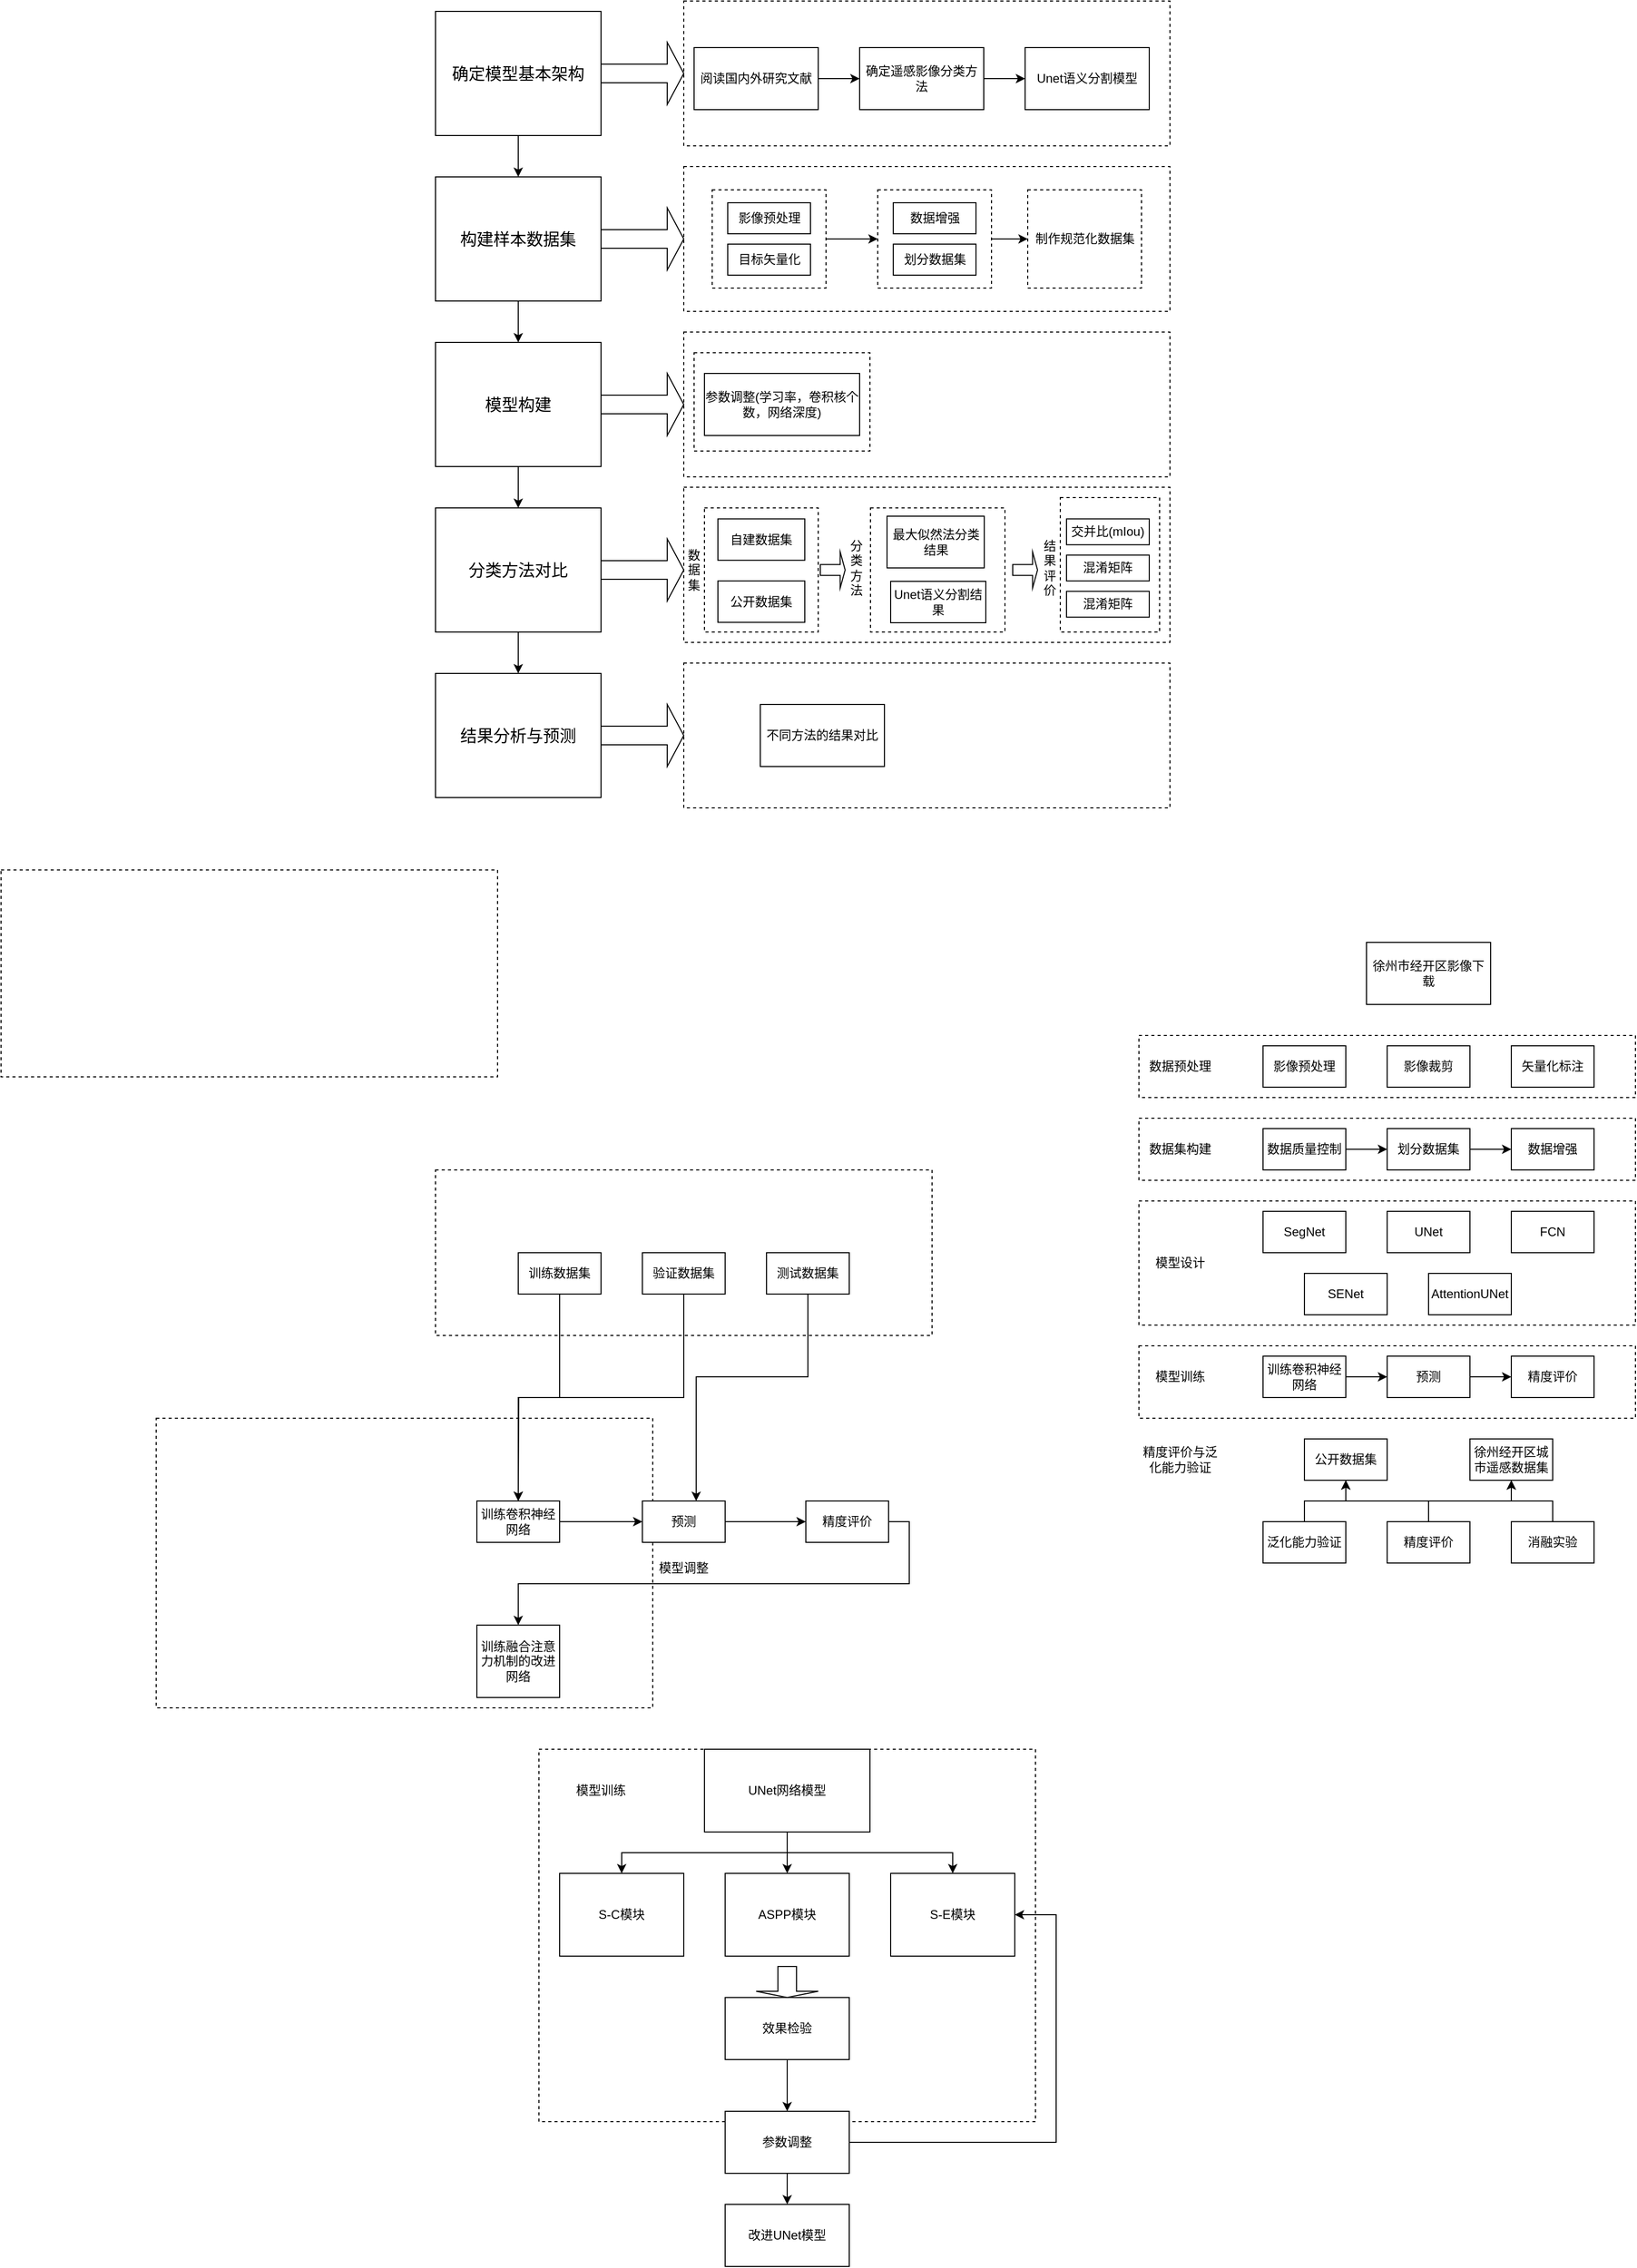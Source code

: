 <mxfile version="22.1.18" type="github">
  <diagram id="C5RBs43oDa-KdzZeNtuy" name="Page-1">
    <mxGraphModel dx="735" dy="372" grid="1" gridSize="10" guides="0" tooltips="1" connect="1" arrows="1" fold="1" page="1" pageScale="1" pageWidth="3300" pageHeight="4681" math="0" shadow="0">
      <root>
        <mxCell id="WIyWlLk6GJQsqaUBKTNV-0" />
        <mxCell id="WIyWlLk6GJQsqaUBKTNV-1" parent="WIyWlLk6GJQsqaUBKTNV-0" />
        <mxCell id="8D0tll9PoDF_BB46CyJd-21" value="" style="rounded=0;whiteSpace=wrap;html=1;dashed=1;fillColor=none;" parent="WIyWlLk6GJQsqaUBKTNV-1" vertex="1">
          <mxGeometry x="330" y="1960" width="480" height="280" as="geometry" />
        </mxCell>
        <mxCell id="7E32GhYmtQupcfhVes-2-106" value="" style="rounded=0;whiteSpace=wrap;html=1;dashed=1;fillColor=none;" parent="WIyWlLk6GJQsqaUBKTNV-1" vertex="1">
          <mxGeometry x="840" y="1060" width="470" height="150" as="geometry" />
        </mxCell>
        <mxCell id="7E32GhYmtQupcfhVes-2-134" value="" style="rounded=0;whiteSpace=wrap;html=1;dashed=1;fillColor=none;" parent="WIyWlLk6GJQsqaUBKTNV-1" vertex="1">
          <mxGeometry x="1020.5" y="1080" width="130" height="120" as="geometry" />
        </mxCell>
        <mxCell id="7E32GhYmtQupcfhVes-2-111" value="" style="rounded=0;whiteSpace=wrap;html=1;dashed=1;fillColor=none;" parent="WIyWlLk6GJQsqaUBKTNV-1" vertex="1">
          <mxGeometry x="1204" y="1070" width="96" height="130" as="geometry" />
        </mxCell>
        <mxCell id="7E32GhYmtQupcfhVes-2-109" value="" style="rounded=0;whiteSpace=wrap;html=1;fillColor=none;dashed=1;" parent="WIyWlLk6GJQsqaUBKTNV-1" vertex="1">
          <mxGeometry x="860" y="1080" width="110" height="120" as="geometry" />
        </mxCell>
        <mxCell id="7E32GhYmtQupcfhVes-2-61" value="" style="rounded=0;whiteSpace=wrap;html=1;dashed=1;fillColor=none;" parent="WIyWlLk6GJQsqaUBKTNV-1" vertex="1">
          <mxGeometry x="840" y="590" width="470" height="140" as="geometry" />
        </mxCell>
        <mxCell id="7E32GhYmtQupcfhVes-2-71" value="" style="rounded=0;whiteSpace=wrap;html=1;dashed=1;fillColor=none;" parent="WIyWlLk6GJQsqaUBKTNV-1" vertex="1">
          <mxGeometry x="840" y="750" width="470" height="140" as="geometry" />
        </mxCell>
        <mxCell id="7E32GhYmtQupcfhVes-2-73" value="" style="rounded=0;whiteSpace=wrap;html=1;dashed=1;fillColor=none;" parent="WIyWlLk6GJQsqaUBKTNV-1" vertex="1">
          <mxGeometry x="840" y="910" width="470" height="140" as="geometry" />
        </mxCell>
        <mxCell id="7E32GhYmtQupcfhVes-2-64" style="edgeStyle=orthogonalEdgeStyle;rounded=0;orthogonalLoop=1;jettySize=auto;html=1;exitX=0.5;exitY=1;exitDx=0;exitDy=0;entryX=0.5;entryY=0;entryDx=0;entryDy=0;" parent="WIyWlLk6GJQsqaUBKTNV-1" source="7E32GhYmtQupcfhVes-2-62" target="7E32GhYmtQupcfhVes-2-63" edge="1">
          <mxGeometry relative="1" as="geometry" />
        </mxCell>
        <mxCell id="7E32GhYmtQupcfhVes-2-62" value="&lt;font style=&quot;font-size: 16px;&quot;&gt;确定模型基本架构&lt;/font&gt;" style="rounded=0;whiteSpace=wrap;html=1;fillColor=none;" parent="WIyWlLk6GJQsqaUBKTNV-1" vertex="1">
          <mxGeometry x="600" y="600" width="160" height="120" as="geometry" />
        </mxCell>
        <mxCell id="7E32GhYmtQupcfhVes-2-69" style="edgeStyle=orthogonalEdgeStyle;rounded=0;orthogonalLoop=1;jettySize=auto;html=1;exitX=0.5;exitY=1;exitDx=0;exitDy=0;entryX=0.5;entryY=0;entryDx=0;entryDy=0;" parent="WIyWlLk6GJQsqaUBKTNV-1" source="7E32GhYmtQupcfhVes-2-63" target="7E32GhYmtQupcfhVes-2-68" edge="1">
          <mxGeometry relative="1" as="geometry" />
        </mxCell>
        <mxCell id="7E32GhYmtQupcfhVes-2-63" value="&lt;font style=&quot;font-size: 16px;&quot;&gt;构建样本数据集&lt;/font&gt;" style="rounded=0;whiteSpace=wrap;html=1;fillColor=none;" parent="WIyWlLk6GJQsqaUBKTNV-1" vertex="1">
          <mxGeometry x="600" y="760" width="160" height="120" as="geometry" />
        </mxCell>
        <mxCell id="7E32GhYmtQupcfhVes-2-76" value="" style="edgeStyle=orthogonalEdgeStyle;rounded=0;orthogonalLoop=1;jettySize=auto;html=1;" parent="WIyWlLk6GJQsqaUBKTNV-1" source="7E32GhYmtQupcfhVes-2-68" target="7E32GhYmtQupcfhVes-2-75" edge="1">
          <mxGeometry relative="1" as="geometry" />
        </mxCell>
        <mxCell id="7E32GhYmtQupcfhVes-2-68" value="&lt;font style=&quot;font-size: 16px;&quot;&gt;模型构建&lt;/font&gt;" style="rounded=0;whiteSpace=wrap;html=1;fillColor=none;" parent="WIyWlLk6GJQsqaUBKTNV-1" vertex="1">
          <mxGeometry x="600" y="920" width="160" height="120" as="geometry" />
        </mxCell>
        <mxCell id="7E32GhYmtQupcfhVes-2-70" value="" style="shape=singleArrow;whiteSpace=wrap;html=1;fillColor=none;" parent="WIyWlLk6GJQsqaUBKTNV-1" vertex="1">
          <mxGeometry x="760" y="630" width="80" height="60" as="geometry" />
        </mxCell>
        <mxCell id="7E32GhYmtQupcfhVes-2-72" value="" style="shape=singleArrow;whiteSpace=wrap;html=1;fillColor=none;" parent="WIyWlLk6GJQsqaUBKTNV-1" vertex="1">
          <mxGeometry x="760" y="790" width="80" height="60" as="geometry" />
        </mxCell>
        <mxCell id="7E32GhYmtQupcfhVes-2-74" value="" style="shape=singleArrow;whiteSpace=wrap;html=1;fillColor=none;" parent="WIyWlLk6GJQsqaUBKTNV-1" vertex="1">
          <mxGeometry x="760" y="950" width="80" height="60" as="geometry" />
        </mxCell>
        <mxCell id="7E32GhYmtQupcfhVes-2-127" style="edgeStyle=orthogonalEdgeStyle;rounded=0;orthogonalLoop=1;jettySize=auto;html=1;exitX=0.5;exitY=1;exitDx=0;exitDy=0;entryX=0.5;entryY=0;entryDx=0;entryDy=0;" parent="WIyWlLk6GJQsqaUBKTNV-1" source="7E32GhYmtQupcfhVes-2-75" target="7E32GhYmtQupcfhVes-2-124" edge="1">
          <mxGeometry relative="1" as="geometry" />
        </mxCell>
        <mxCell id="7E32GhYmtQupcfhVes-2-75" value="&lt;font style=&quot;font-size: 16px;&quot;&gt;分类方法对比&lt;/font&gt;" style="whiteSpace=wrap;html=1;fillColor=none;rounded=0;" parent="WIyWlLk6GJQsqaUBKTNV-1" vertex="1">
          <mxGeometry x="600" y="1080" width="160" height="120" as="geometry" />
        </mxCell>
        <mxCell id="7E32GhYmtQupcfhVes-2-80" value="" style="edgeStyle=orthogonalEdgeStyle;rounded=0;orthogonalLoop=1;jettySize=auto;html=1;" parent="WIyWlLk6GJQsqaUBKTNV-1" source="7E32GhYmtQupcfhVes-2-78" target="7E32GhYmtQupcfhVes-2-79" edge="1">
          <mxGeometry relative="1" as="geometry" />
        </mxCell>
        <mxCell id="7E32GhYmtQupcfhVes-2-78" value="阅读国内外研究文献" style="rounded=0;whiteSpace=wrap;html=1;fillColor=none;" parent="WIyWlLk6GJQsqaUBKTNV-1" vertex="1">
          <mxGeometry x="850" y="635" width="120" height="60" as="geometry" />
        </mxCell>
        <mxCell id="7E32GhYmtQupcfhVes-2-82" value="" style="edgeStyle=orthogonalEdgeStyle;rounded=0;orthogonalLoop=1;jettySize=auto;html=1;" parent="WIyWlLk6GJQsqaUBKTNV-1" source="7E32GhYmtQupcfhVes-2-79" target="7E32GhYmtQupcfhVes-2-81" edge="1">
          <mxGeometry relative="1" as="geometry" />
        </mxCell>
        <mxCell id="7E32GhYmtQupcfhVes-2-79" value="确定遥感影像分类方法" style="whiteSpace=wrap;html=1;fillColor=none;rounded=0;" parent="WIyWlLk6GJQsqaUBKTNV-1" vertex="1">
          <mxGeometry x="1010" y="635" width="120" height="60" as="geometry" />
        </mxCell>
        <mxCell id="7E32GhYmtQupcfhVes-2-81" value="Unet语义分割模型" style="whiteSpace=wrap;html=1;fillColor=none;rounded=0;" parent="WIyWlLk6GJQsqaUBKTNV-1" vertex="1">
          <mxGeometry x="1170" y="635" width="120" height="60" as="geometry" />
        </mxCell>
        <mxCell id="7E32GhYmtQupcfhVes-2-86" value="数据增强" style="rounded=0;whiteSpace=wrap;html=1;" parent="WIyWlLk6GJQsqaUBKTNV-1" vertex="1">
          <mxGeometry x="1042.5" y="785" width="80" height="30" as="geometry" />
        </mxCell>
        <mxCell id="7E32GhYmtQupcfhVes-2-87" value="&lt;br&gt;&lt;div&gt;划分数据集&lt;br&gt;&lt;br&gt;&lt;/div&gt;" style="whiteSpace=wrap;html=1;rounded=0;" parent="WIyWlLk6GJQsqaUBKTNV-1" vertex="1">
          <mxGeometry x="1042.5" y="825" width="80" height="30" as="geometry" />
        </mxCell>
        <mxCell id="7E32GhYmtQupcfhVes-2-88" value="影像预处理" style="whiteSpace=wrap;html=1;rounded=0;" parent="WIyWlLk6GJQsqaUBKTNV-1" vertex="1">
          <mxGeometry x="882.5" y="785" width="80" height="30" as="geometry" />
        </mxCell>
        <mxCell id="7E32GhYmtQupcfhVes-2-89" value="&lt;div&gt;目标矢量化&lt;/div&gt;" style="whiteSpace=wrap;html=1;rounded=0;" parent="WIyWlLk6GJQsqaUBKTNV-1" vertex="1">
          <mxGeometry x="882.5" y="825" width="80" height="30" as="geometry" />
        </mxCell>
        <mxCell id="7E32GhYmtQupcfhVes-2-96" style="edgeStyle=orthogonalEdgeStyle;rounded=0;orthogonalLoop=1;jettySize=auto;html=1;exitX=1;exitY=0.5;exitDx=0;exitDy=0;entryX=0;entryY=0.5;entryDx=0;entryDy=0;" parent="WIyWlLk6GJQsqaUBKTNV-1" source="7E32GhYmtQupcfhVes-2-91" target="7E32GhYmtQupcfhVes-2-95" edge="1">
          <mxGeometry relative="1" as="geometry" />
        </mxCell>
        <mxCell id="7E32GhYmtQupcfhVes-2-91" value="" style="rounded=0;whiteSpace=wrap;html=1;fillColor=none;dashed=1;shadow=0;" parent="WIyWlLk6GJQsqaUBKTNV-1" vertex="1">
          <mxGeometry x="1027.5" y="772.5" width="110" height="95" as="geometry" />
        </mxCell>
        <mxCell id="7E32GhYmtQupcfhVes-2-95" value="制作规范化数据集" style="rounded=0;whiteSpace=wrap;html=1;fillColor=none;dashed=1;" parent="WIyWlLk6GJQsqaUBKTNV-1" vertex="1">
          <mxGeometry x="1172.5" y="772.5" width="110" height="95" as="geometry" />
        </mxCell>
        <mxCell id="7E32GhYmtQupcfhVes-2-98" value="最大似然法分类结果" style="rounded=0;whiteSpace=wrap;html=1;fillColor=none;" parent="WIyWlLk6GJQsqaUBKTNV-1" vertex="1">
          <mxGeometry x="1036.5" y="1088" width="94" height="50" as="geometry" />
        </mxCell>
        <mxCell id="7E32GhYmtQupcfhVes-2-101" style="edgeStyle=orthogonalEdgeStyle;rounded=0;orthogonalLoop=1;jettySize=auto;html=1;exitX=1;exitY=0.5;exitDx=0;exitDy=0;entryX=0;entryY=0.5;entryDx=0;entryDy=0;" parent="WIyWlLk6GJQsqaUBKTNV-1" source="7E32GhYmtQupcfhVes-2-100" target="7E32GhYmtQupcfhVes-2-91" edge="1">
          <mxGeometry relative="1" as="geometry" />
        </mxCell>
        <mxCell id="7E32GhYmtQupcfhVes-2-100" value="" style="rounded=0;whiteSpace=wrap;html=1;fillColor=none;dashed=1;" parent="WIyWlLk6GJQsqaUBKTNV-1" vertex="1">
          <mxGeometry x="867.5" y="772.5" width="110" height="95" as="geometry" />
        </mxCell>
        <mxCell id="7E32GhYmtQupcfhVes-2-102" value="自建数据集" style="rounded=0;whiteSpace=wrap;html=1;fillColor=none;" parent="WIyWlLk6GJQsqaUBKTNV-1" vertex="1">
          <mxGeometry x="873" y="1090.63" width="84" height="40" as="geometry" />
        </mxCell>
        <mxCell id="7E32GhYmtQupcfhVes-2-104" value="Unet语义分割结果" style="rounded=0;whiteSpace=wrap;html=1;fillColor=none;" parent="WIyWlLk6GJQsqaUBKTNV-1" vertex="1">
          <mxGeometry x="1040" y="1151" width="92" height="40" as="geometry" />
        </mxCell>
        <mxCell id="7E32GhYmtQupcfhVes-2-105" value="" style="shape=singleArrow;whiteSpace=wrap;html=1;fillColor=none;" parent="WIyWlLk6GJQsqaUBKTNV-1" vertex="1">
          <mxGeometry x="760" y="1110" width="80" height="60" as="geometry" />
        </mxCell>
        <mxCell id="7E32GhYmtQupcfhVes-2-110" value="数据集" style="text;html=1;strokeColor=none;fillColor=none;align=center;verticalAlign=middle;whiteSpace=wrap;rounded=0;dashed=1;" parent="WIyWlLk6GJQsqaUBKTNV-1" vertex="1">
          <mxGeometry x="845" y="1100" width="10" height="80" as="geometry" />
        </mxCell>
        <mxCell id="7E32GhYmtQupcfhVes-2-112" value="分类方法" style="text;html=1;strokeColor=none;fillColor=none;align=center;verticalAlign=middle;whiteSpace=wrap;rounded=0;dashed=1;" parent="WIyWlLk6GJQsqaUBKTNV-1" vertex="1">
          <mxGeometry x="997" y="1085" width="20" height="105" as="geometry" />
        </mxCell>
        <mxCell id="7E32GhYmtQupcfhVes-2-113" value="公开数据集" style="rounded=0;whiteSpace=wrap;html=1;fillColor=none;" parent="WIyWlLk6GJQsqaUBKTNV-1" vertex="1">
          <mxGeometry x="873" y="1150.63" width="84" height="40" as="geometry" />
        </mxCell>
        <mxCell id="7E32GhYmtQupcfhVes-2-114" value="结果评价" style="text;html=1;strokeColor=none;fillColor=none;align=center;verticalAlign=middle;whiteSpace=wrap;rounded=0;dashed=1;" parent="WIyWlLk6GJQsqaUBKTNV-1" vertex="1">
          <mxGeometry x="1184" y="1096.25" width="20" height="83.75" as="geometry" />
        </mxCell>
        <mxCell id="7E32GhYmtQupcfhVes-2-115" value="" style="shape=singleArrow;whiteSpace=wrap;html=1;fillColor=none;" parent="WIyWlLk6GJQsqaUBKTNV-1" vertex="1">
          <mxGeometry x="972" y="1122.5" width="24" height="35" as="geometry" />
        </mxCell>
        <mxCell id="7E32GhYmtQupcfhVes-2-117" value="" style="shape=singleArrow;whiteSpace=wrap;html=1;fillColor=none;" parent="WIyWlLk6GJQsqaUBKTNV-1" vertex="1">
          <mxGeometry x="1158" y="1122.5" width="24" height="35" as="geometry" />
        </mxCell>
        <mxCell id="7E32GhYmtQupcfhVes-2-121" value="交并比(mIou)" style="rounded=0;whiteSpace=wrap;html=1;fillColor=none;" parent="WIyWlLk6GJQsqaUBKTNV-1" vertex="1">
          <mxGeometry x="1210" y="1090.63" width="80" height="25" as="geometry" />
        </mxCell>
        <mxCell id="7E32GhYmtQupcfhVes-2-122" value="混淆矩阵" style="rounded=0;whiteSpace=wrap;html=1;fillColor=none;" parent="WIyWlLk6GJQsqaUBKTNV-1" vertex="1">
          <mxGeometry x="1210" y="1125.63" width="80" height="25" as="geometry" />
        </mxCell>
        <mxCell id="7E32GhYmtQupcfhVes-2-123" value="混淆矩阵" style="rounded=0;whiteSpace=wrap;html=1;fillColor=none;" parent="WIyWlLk6GJQsqaUBKTNV-1" vertex="1">
          <mxGeometry x="1210" y="1160.63" width="80" height="25" as="geometry" />
        </mxCell>
        <mxCell id="7E32GhYmtQupcfhVes-2-124" value="&lt;font style=&quot;font-size: 16px;&quot;&gt;结果分析与预测&lt;/font&gt;" style="whiteSpace=wrap;html=1;fillColor=none;rounded=0;" parent="WIyWlLk6GJQsqaUBKTNV-1" vertex="1">
          <mxGeometry x="600" y="1240" width="160" height="120" as="geometry" />
        </mxCell>
        <mxCell id="7E32GhYmtQupcfhVes-2-125" value="" style="shape=singleArrow;whiteSpace=wrap;html=1;fillColor=none;" parent="WIyWlLk6GJQsqaUBKTNV-1" vertex="1">
          <mxGeometry x="760" y="1270" width="80" height="60" as="geometry" />
        </mxCell>
        <mxCell id="7E32GhYmtQupcfhVes-2-126" value="" style="rounded=0;whiteSpace=wrap;html=1;dashed=1;fillColor=none;" parent="WIyWlLk6GJQsqaUBKTNV-1" vertex="1">
          <mxGeometry x="840" y="1230" width="470" height="140" as="geometry" />
        </mxCell>
        <mxCell id="7E32GhYmtQupcfhVes-2-129" value="不同方法的结果对比" style="rounded=0;whiteSpace=wrap;html=1;fillColor=none;" parent="WIyWlLk6GJQsqaUBKTNV-1" vertex="1">
          <mxGeometry x="914" y="1270" width="120" height="60" as="geometry" />
        </mxCell>
        <mxCell id="7E32GhYmtQupcfhVes-2-131" value="参数调整(学习率，卷积核个数，网络深度)" style="rounded=0;whiteSpace=wrap;html=1;fillColor=none;" parent="WIyWlLk6GJQsqaUBKTNV-1" vertex="1">
          <mxGeometry x="860" y="950" width="150" height="60" as="geometry" />
        </mxCell>
        <mxCell id="8D0tll9PoDF_BB46CyJd-0" value="" style="rounded=0;whiteSpace=wrap;html=1;dashed=1;fillColor=none;" parent="WIyWlLk6GJQsqaUBKTNV-1" vertex="1">
          <mxGeometry x="180" y="1430" width="480" height="200" as="geometry" />
        </mxCell>
        <mxCell id="8D0tll9PoDF_BB46CyJd-3" value="&lt;font style=&quot;font-size: 12px;&quot;&gt;数据预处理&lt;/font&gt;" style="text;html=1;strokeColor=none;fillColor=none;align=center;verticalAlign=middle;whiteSpace=wrap;rounded=0;" parent="WIyWlLk6GJQsqaUBKTNV-1" vertex="1">
          <mxGeometry x="1280" y="1600" width="80" height="40" as="geometry" />
        </mxCell>
        <mxCell id="8D0tll9PoDF_BB46CyJd-4" value="徐州市经开区影像下载" style="rounded=0;whiteSpace=wrap;html=1;" parent="WIyWlLk6GJQsqaUBKTNV-1" vertex="1">
          <mxGeometry x="1500" y="1500" width="120" height="60" as="geometry" />
        </mxCell>
        <mxCell id="8D0tll9PoDF_BB46CyJd-5" value="" style="rounded=0;whiteSpace=wrap;html=1;dashed=1;fillColor=none;" parent="WIyWlLk6GJQsqaUBKTNV-1" vertex="1">
          <mxGeometry x="600" y="1720" width="480" height="160" as="geometry" />
        </mxCell>
        <mxCell id="8D0tll9PoDF_BB46CyJd-6" value="数据集构建" style="text;html=1;strokeColor=none;fillColor=none;align=center;verticalAlign=middle;whiteSpace=wrap;rounded=0;" parent="WIyWlLk6GJQsqaUBKTNV-1" vertex="1">
          <mxGeometry x="1280" y="1680" width="80" height="40" as="geometry" />
        </mxCell>
        <mxCell id="8D0tll9PoDF_BB46CyJd-8" value="影像预处理" style="rounded=0;whiteSpace=wrap;html=1;" parent="WIyWlLk6GJQsqaUBKTNV-1" vertex="1">
          <mxGeometry x="1400" y="1600" width="80" height="40" as="geometry" />
        </mxCell>
        <mxCell id="8D0tll9PoDF_BB46CyJd-9" value="影像裁剪" style="rounded=0;whiteSpace=wrap;html=1;" parent="WIyWlLk6GJQsqaUBKTNV-1" vertex="1">
          <mxGeometry x="1520" y="1600" width="80" height="40" as="geometry" />
        </mxCell>
        <mxCell id="8D0tll9PoDF_BB46CyJd-10" value="矢量化标注" style="rounded=0;whiteSpace=wrap;html=1;" parent="WIyWlLk6GJQsqaUBKTNV-1" vertex="1">
          <mxGeometry x="1640" y="1600" width="80" height="40" as="geometry" />
        </mxCell>
        <mxCell id="8D0tll9PoDF_BB46CyJd-33" style="edgeStyle=orthogonalEdgeStyle;rounded=0;orthogonalLoop=1;jettySize=auto;html=1;exitX=0.5;exitY=1;exitDx=0;exitDy=0;" parent="WIyWlLk6GJQsqaUBKTNV-1" source="8D0tll9PoDF_BB46CyJd-15" target="8D0tll9PoDF_BB46CyJd-22" edge="1">
          <mxGeometry relative="1" as="geometry" />
        </mxCell>
        <mxCell id="8D0tll9PoDF_BB46CyJd-15" value="训练数据集" style="rounded=0;whiteSpace=wrap;html=1;" parent="WIyWlLk6GJQsqaUBKTNV-1" vertex="1">
          <mxGeometry x="680" y="1800" width="80" height="40" as="geometry" />
        </mxCell>
        <mxCell id="8D0tll9PoDF_BB46CyJd-35" style="edgeStyle=orthogonalEdgeStyle;rounded=0;orthogonalLoop=1;jettySize=auto;html=1;exitX=0.5;exitY=1;exitDx=0;exitDy=0;" parent="WIyWlLk6GJQsqaUBKTNV-1" source="8D0tll9PoDF_BB46CyJd-16" edge="1">
          <mxGeometry relative="1" as="geometry">
            <mxPoint x="680" y="2040" as="targetPoint" />
          </mxGeometry>
        </mxCell>
        <mxCell id="8D0tll9PoDF_BB46CyJd-16" value="验证数据集" style="rounded=0;whiteSpace=wrap;html=1;" parent="WIyWlLk6GJQsqaUBKTNV-1" vertex="1">
          <mxGeometry x="800" y="1800" width="80" height="40" as="geometry" />
        </mxCell>
        <mxCell id="8D0tll9PoDF_BB46CyJd-18" style="edgeStyle=orthogonalEdgeStyle;rounded=0;orthogonalLoop=1;jettySize=auto;html=1;" parent="WIyWlLk6GJQsqaUBKTNV-1" source="8D0tll9PoDF_BB46CyJd-17" target="8D0tll9PoDF_BB46CyJd-20" edge="1">
          <mxGeometry relative="1" as="geometry">
            <mxPoint x="960" y="1960" as="targetPoint" />
            <Array as="points">
              <mxPoint x="960" y="1920" />
              <mxPoint x="852" y="1920" />
            </Array>
          </mxGeometry>
        </mxCell>
        <mxCell id="8D0tll9PoDF_BB46CyJd-17" value="测试数据集" style="rounded=0;whiteSpace=wrap;html=1;" parent="WIyWlLk6GJQsqaUBKTNV-1" vertex="1">
          <mxGeometry x="920" y="1800" width="80" height="40" as="geometry" />
        </mxCell>
        <mxCell id="8D0tll9PoDF_BB46CyJd-28" style="edgeStyle=orthogonalEdgeStyle;rounded=0;orthogonalLoop=1;jettySize=auto;html=1;exitX=1;exitY=0.5;exitDx=0;exitDy=0;entryX=0;entryY=0.5;entryDx=0;entryDy=0;" parent="WIyWlLk6GJQsqaUBKTNV-1" source="8D0tll9PoDF_BB46CyJd-20" target="8D0tll9PoDF_BB46CyJd-27" edge="1">
          <mxGeometry relative="1" as="geometry" />
        </mxCell>
        <mxCell id="8D0tll9PoDF_BB46CyJd-20" value="预测" style="rounded=0;whiteSpace=wrap;html=1;" parent="WIyWlLk6GJQsqaUBKTNV-1" vertex="1">
          <mxGeometry x="800" y="2040" width="80" height="40" as="geometry" />
        </mxCell>
        <mxCell id="8D0tll9PoDF_BB46CyJd-23" style="edgeStyle=orthogonalEdgeStyle;rounded=0;orthogonalLoop=1;jettySize=auto;html=1;exitX=1;exitY=0.5;exitDx=0;exitDy=0;" parent="WIyWlLk6GJQsqaUBKTNV-1" source="8D0tll9PoDF_BB46CyJd-22" target="8D0tll9PoDF_BB46CyJd-20" edge="1">
          <mxGeometry relative="1" as="geometry" />
        </mxCell>
        <mxCell id="8D0tll9PoDF_BB46CyJd-22" value="训练卷积神经网络" style="rounded=0;whiteSpace=wrap;html=1;" parent="WIyWlLk6GJQsqaUBKTNV-1" vertex="1">
          <mxGeometry x="640" y="2040" width="80" height="40" as="geometry" />
        </mxCell>
        <mxCell id="8D0tll9PoDF_BB46CyJd-31" style="edgeStyle=orthogonalEdgeStyle;rounded=0;orthogonalLoop=1;jettySize=auto;html=1;exitX=1;exitY=0.5;exitDx=0;exitDy=0;" parent="WIyWlLk6GJQsqaUBKTNV-1" source="8D0tll9PoDF_BB46CyJd-27" edge="1">
          <mxGeometry relative="1" as="geometry">
            <mxPoint x="680" y="2160" as="targetPoint" />
            <Array as="points">
              <mxPoint x="1058" y="2060" />
              <mxPoint x="1058" y="2120" />
              <mxPoint x="680" y="2120" />
            </Array>
          </mxGeometry>
        </mxCell>
        <mxCell id="8D0tll9PoDF_BB46CyJd-27" value="精度评价" style="rounded=0;whiteSpace=wrap;html=1;" parent="WIyWlLk6GJQsqaUBKTNV-1" vertex="1">
          <mxGeometry x="958" y="2040" width="80" height="40" as="geometry" />
        </mxCell>
        <mxCell id="8D0tll9PoDF_BB46CyJd-30" value="模型调整" style="text;html=1;strokeColor=none;fillColor=none;align=center;verticalAlign=middle;whiteSpace=wrap;rounded=0;" parent="WIyWlLk6GJQsqaUBKTNV-1" vertex="1">
          <mxGeometry x="810" y="2090" width="60" height="30" as="geometry" />
        </mxCell>
        <mxCell id="8D0tll9PoDF_BB46CyJd-32" value="训练融合注意力机制的改进网络" style="rounded=0;whiteSpace=wrap;html=1;" parent="WIyWlLk6GJQsqaUBKTNV-1" vertex="1">
          <mxGeometry x="640" y="2160" width="80" height="70" as="geometry" />
        </mxCell>
        <mxCell id="FpBYcULCvsSnfkDTNXqE-0" value="" style="rounded=0;whiteSpace=wrap;html=1;dashed=1;fillColor=none;" parent="WIyWlLk6GJQsqaUBKTNV-1" vertex="1">
          <mxGeometry x="700" y="2280" width="480" height="360" as="geometry" />
        </mxCell>
        <mxCell id="FpBYcULCvsSnfkDTNXqE-1" value="模型训练" style="text;html=1;strokeColor=none;fillColor=none;align=center;verticalAlign=middle;whiteSpace=wrap;rounded=0;" parent="WIyWlLk6GJQsqaUBKTNV-1" vertex="1">
          <mxGeometry x="700" y="2280" width="120" height="80" as="geometry" />
        </mxCell>
        <mxCell id="FpBYcULCvsSnfkDTNXqE-5" value="" style="edgeStyle=orthogonalEdgeStyle;rounded=0;orthogonalLoop=1;jettySize=auto;html=1;" parent="WIyWlLk6GJQsqaUBKTNV-1" source="FpBYcULCvsSnfkDTNXqE-3" target="FpBYcULCvsSnfkDTNXqE-4" edge="1">
          <mxGeometry relative="1" as="geometry" />
        </mxCell>
        <mxCell id="FpBYcULCvsSnfkDTNXqE-10" style="edgeStyle=orthogonalEdgeStyle;rounded=0;orthogonalLoop=1;jettySize=auto;html=1;exitX=0.5;exitY=1;exitDx=0;exitDy=0;" parent="WIyWlLk6GJQsqaUBKTNV-1" source="FpBYcULCvsSnfkDTNXqE-3" target="FpBYcULCvsSnfkDTNXqE-9" edge="1">
          <mxGeometry relative="1" as="geometry" />
        </mxCell>
        <mxCell id="FpBYcULCvsSnfkDTNXqE-11" style="edgeStyle=orthogonalEdgeStyle;rounded=0;orthogonalLoop=1;jettySize=auto;html=1;exitX=0.5;exitY=1;exitDx=0;exitDy=0;" parent="WIyWlLk6GJQsqaUBKTNV-1" source="FpBYcULCvsSnfkDTNXqE-3" target="FpBYcULCvsSnfkDTNXqE-6" edge="1">
          <mxGeometry relative="1" as="geometry" />
        </mxCell>
        <mxCell id="FpBYcULCvsSnfkDTNXqE-3" value="UNet网络模型" style="rounded=0;whiteSpace=wrap;html=1;" parent="WIyWlLk6GJQsqaUBKTNV-1" vertex="1">
          <mxGeometry x="860" y="2280" width="160" height="80" as="geometry" />
        </mxCell>
        <mxCell id="FpBYcULCvsSnfkDTNXqE-4" value="ASPP模块" style="rounded=0;whiteSpace=wrap;html=1;" parent="WIyWlLk6GJQsqaUBKTNV-1" vertex="1">
          <mxGeometry x="880" y="2400" width="120" height="80" as="geometry" />
        </mxCell>
        <mxCell id="FpBYcULCvsSnfkDTNXqE-6" value="S-E模块" style="rounded=0;whiteSpace=wrap;html=1;" parent="WIyWlLk6GJQsqaUBKTNV-1" vertex="1">
          <mxGeometry x="1040" y="2400" width="120" height="80" as="geometry" />
        </mxCell>
        <mxCell id="FpBYcULCvsSnfkDTNXqE-9" value="S-C模块" style="rounded=0;whiteSpace=wrap;html=1;" parent="WIyWlLk6GJQsqaUBKTNV-1" vertex="1">
          <mxGeometry x="720" y="2400" width="120" height="80" as="geometry" />
        </mxCell>
        <mxCell id="FpBYcULCvsSnfkDTNXqE-15" value="" style="edgeStyle=orthogonalEdgeStyle;rounded=0;orthogonalLoop=1;jettySize=auto;html=1;" parent="WIyWlLk6GJQsqaUBKTNV-1" source="FpBYcULCvsSnfkDTNXqE-12" target="FpBYcULCvsSnfkDTNXqE-14" edge="1">
          <mxGeometry relative="1" as="geometry" />
        </mxCell>
        <mxCell id="FpBYcULCvsSnfkDTNXqE-12" value="" style="shape=singleArrow;direction=south;whiteSpace=wrap;html=1;" parent="WIyWlLk6GJQsqaUBKTNV-1" vertex="1">
          <mxGeometry x="910" y="2490" width="60" height="30" as="geometry" />
        </mxCell>
        <mxCell id="FpBYcULCvsSnfkDTNXqE-17" value="" style="edgeStyle=orthogonalEdgeStyle;rounded=0;orthogonalLoop=1;jettySize=auto;html=1;" parent="WIyWlLk6GJQsqaUBKTNV-1" source="FpBYcULCvsSnfkDTNXqE-14" target="FpBYcULCvsSnfkDTNXqE-16" edge="1">
          <mxGeometry relative="1" as="geometry" />
        </mxCell>
        <mxCell id="FpBYcULCvsSnfkDTNXqE-14" value="效果检验" style="whiteSpace=wrap;html=1;" parent="WIyWlLk6GJQsqaUBKTNV-1" vertex="1">
          <mxGeometry x="880" y="2520" width="120" height="60" as="geometry" />
        </mxCell>
        <mxCell id="FpBYcULCvsSnfkDTNXqE-21" value="" style="edgeStyle=orthogonalEdgeStyle;rounded=0;orthogonalLoop=1;jettySize=auto;html=1;" parent="WIyWlLk6GJQsqaUBKTNV-1" source="FpBYcULCvsSnfkDTNXqE-16" target="FpBYcULCvsSnfkDTNXqE-20" edge="1">
          <mxGeometry relative="1" as="geometry" />
        </mxCell>
        <mxCell id="FpBYcULCvsSnfkDTNXqE-16" value="参数调整" style="whiteSpace=wrap;html=1;" parent="WIyWlLk6GJQsqaUBKTNV-1" vertex="1">
          <mxGeometry x="880" y="2630" width="120" height="60" as="geometry" />
        </mxCell>
        <mxCell id="FpBYcULCvsSnfkDTNXqE-18" style="edgeStyle=orthogonalEdgeStyle;rounded=0;orthogonalLoop=1;jettySize=auto;html=1;exitX=1;exitY=0.5;exitDx=0;exitDy=0;entryX=1;entryY=0.5;entryDx=0;entryDy=0;" parent="WIyWlLk6GJQsqaUBKTNV-1" source="FpBYcULCvsSnfkDTNXqE-16" target="FpBYcULCvsSnfkDTNXqE-6" edge="1">
          <mxGeometry relative="1" as="geometry">
            <mxPoint x="1000" y="2665.12" as="sourcePoint" />
            <mxPoint x="1320" y="2430" as="targetPoint" />
            <Array as="points">
              <mxPoint x="1200" y="2660" />
              <mxPoint x="1200" y="2440" />
            </Array>
          </mxGeometry>
        </mxCell>
        <mxCell id="FpBYcULCvsSnfkDTNXqE-20" value="改进UNet模型" style="whiteSpace=wrap;html=1;" parent="WIyWlLk6GJQsqaUBKTNV-1" vertex="1">
          <mxGeometry x="880" y="2720" width="120" height="60" as="geometry" />
        </mxCell>
        <mxCell id="F0Vdl2WAEmQol8R255dI-0" value="" style="rounded=0;whiteSpace=wrap;html=1;fillColor=none;dashed=1;" parent="WIyWlLk6GJQsqaUBKTNV-1" vertex="1">
          <mxGeometry x="850" y="930" width="170" height="95" as="geometry" />
        </mxCell>
        <mxCell id="UBX0AHVhpTmrUKh86Hex-13" style="edgeStyle=orthogonalEdgeStyle;rounded=0;orthogonalLoop=1;jettySize=auto;html=1;exitX=1;exitY=0.5;exitDx=0;exitDy=0;entryX=0;entryY=0.5;entryDx=0;entryDy=0;" edge="1" parent="WIyWlLk6GJQsqaUBKTNV-1" source="UBX0AHVhpTmrUKh86Hex-1" target="UBX0AHVhpTmrUKh86Hex-2">
          <mxGeometry relative="1" as="geometry" />
        </mxCell>
        <mxCell id="UBX0AHVhpTmrUKh86Hex-1" value="数据质量控制" style="rounded=0;whiteSpace=wrap;html=1;" vertex="1" parent="WIyWlLk6GJQsqaUBKTNV-1">
          <mxGeometry x="1400" y="1680" width="80" height="40" as="geometry" />
        </mxCell>
        <mxCell id="UBX0AHVhpTmrUKh86Hex-14" style="edgeStyle=orthogonalEdgeStyle;rounded=0;orthogonalLoop=1;jettySize=auto;html=1;exitX=1;exitY=0.5;exitDx=0;exitDy=0;entryX=0;entryY=0.5;entryDx=0;entryDy=0;" edge="1" parent="WIyWlLk6GJQsqaUBKTNV-1" source="UBX0AHVhpTmrUKh86Hex-2" target="UBX0AHVhpTmrUKh86Hex-3">
          <mxGeometry relative="1" as="geometry" />
        </mxCell>
        <mxCell id="UBX0AHVhpTmrUKh86Hex-2" value="划分数据集" style="rounded=0;whiteSpace=wrap;html=1;" vertex="1" parent="WIyWlLk6GJQsqaUBKTNV-1">
          <mxGeometry x="1520" y="1680" width="80" height="40" as="geometry" />
        </mxCell>
        <mxCell id="UBX0AHVhpTmrUKh86Hex-3" value="数据增强" style="rounded=0;whiteSpace=wrap;html=1;" vertex="1" parent="WIyWlLk6GJQsqaUBKTNV-1">
          <mxGeometry x="1640" y="1680" width="80" height="40" as="geometry" />
        </mxCell>
        <mxCell id="UBX0AHVhpTmrUKh86Hex-8" style="edgeStyle=orthogonalEdgeStyle;rounded=0;orthogonalLoop=1;jettySize=auto;html=1;exitX=1;exitY=0.5;exitDx=0;exitDy=0;entryX=0;entryY=0.5;entryDx=0;entryDy=0;" edge="1" parent="WIyWlLk6GJQsqaUBKTNV-1" source="UBX0AHVhpTmrUKh86Hex-5" target="UBX0AHVhpTmrUKh86Hex-6">
          <mxGeometry relative="1" as="geometry" />
        </mxCell>
        <mxCell id="UBX0AHVhpTmrUKh86Hex-5" value="训练卷积神经网络" style="rounded=0;whiteSpace=wrap;html=1;" vertex="1" parent="WIyWlLk6GJQsqaUBKTNV-1">
          <mxGeometry x="1400" y="1900" width="80" height="40" as="geometry" />
        </mxCell>
        <mxCell id="UBX0AHVhpTmrUKh86Hex-10" style="edgeStyle=orthogonalEdgeStyle;rounded=0;orthogonalLoop=1;jettySize=auto;html=1;exitX=1;exitY=0.5;exitDx=0;exitDy=0;entryX=0;entryY=0.5;entryDx=0;entryDy=0;" edge="1" parent="WIyWlLk6GJQsqaUBKTNV-1" source="UBX0AHVhpTmrUKh86Hex-6" target="UBX0AHVhpTmrUKh86Hex-7">
          <mxGeometry relative="1" as="geometry" />
        </mxCell>
        <mxCell id="UBX0AHVhpTmrUKh86Hex-6" value="预测" style="rounded=0;whiteSpace=wrap;html=1;" vertex="1" parent="WIyWlLk6GJQsqaUBKTNV-1">
          <mxGeometry x="1520" y="1900" width="80" height="40" as="geometry" />
        </mxCell>
        <mxCell id="UBX0AHVhpTmrUKh86Hex-7" value="精度评价" style="rounded=0;whiteSpace=wrap;html=1;" vertex="1" parent="WIyWlLk6GJQsqaUBKTNV-1">
          <mxGeometry x="1640" y="1900" width="80" height="40" as="geometry" />
        </mxCell>
        <mxCell id="UBX0AHVhpTmrUKh86Hex-15" value="模型训练" style="text;html=1;strokeColor=none;fillColor=none;align=center;verticalAlign=middle;whiteSpace=wrap;rounded=0;" vertex="1" parent="WIyWlLk6GJQsqaUBKTNV-1">
          <mxGeometry x="1280" y="1900" width="80" height="40" as="geometry" />
        </mxCell>
        <mxCell id="UBX0AHVhpTmrUKh86Hex-16" value="模型设计" style="text;html=1;strokeColor=none;fillColor=none;align=center;verticalAlign=middle;whiteSpace=wrap;rounded=0;" vertex="1" parent="WIyWlLk6GJQsqaUBKTNV-1">
          <mxGeometry x="1280" y="1790" width="80" height="40" as="geometry" />
        </mxCell>
        <mxCell id="UBX0AHVhpTmrUKh86Hex-17" value="SegNet" style="rounded=0;whiteSpace=wrap;html=1;" vertex="1" parent="WIyWlLk6GJQsqaUBKTNV-1">
          <mxGeometry x="1400" y="1760" width="80" height="40" as="geometry" />
        </mxCell>
        <mxCell id="UBX0AHVhpTmrUKh86Hex-18" value="UNet" style="rounded=0;whiteSpace=wrap;html=1;" vertex="1" parent="WIyWlLk6GJQsqaUBKTNV-1">
          <mxGeometry x="1520" y="1760" width="80" height="40" as="geometry" />
        </mxCell>
        <mxCell id="UBX0AHVhpTmrUKh86Hex-19" value="FCN" style="rounded=0;whiteSpace=wrap;html=1;" vertex="1" parent="WIyWlLk6GJQsqaUBKTNV-1">
          <mxGeometry x="1640" y="1760" width="80" height="40" as="geometry" />
        </mxCell>
        <mxCell id="UBX0AHVhpTmrUKh86Hex-21" value="SENet" style="rounded=0;whiteSpace=wrap;html=1;" vertex="1" parent="WIyWlLk6GJQsqaUBKTNV-1">
          <mxGeometry x="1440" y="1820" width="80" height="40" as="geometry" />
        </mxCell>
        <mxCell id="UBX0AHVhpTmrUKh86Hex-22" value="AttentionUNet" style="rounded=0;whiteSpace=wrap;html=1;" vertex="1" parent="WIyWlLk6GJQsqaUBKTNV-1">
          <mxGeometry x="1560" y="1820" width="80" height="40" as="geometry" />
        </mxCell>
        <mxCell id="UBX0AHVhpTmrUKh86Hex-24" value="精度评价与泛化能力验证" style="text;html=1;strokeColor=none;fillColor=none;align=center;verticalAlign=middle;whiteSpace=wrap;rounded=0;" vertex="1" parent="WIyWlLk6GJQsqaUBKTNV-1">
          <mxGeometry x="1280" y="1980" width="80" height="40" as="geometry" />
        </mxCell>
        <mxCell id="UBX0AHVhpTmrUKh86Hex-25" value="公开数据集" style="rounded=0;whiteSpace=wrap;html=1;" vertex="1" parent="WIyWlLk6GJQsqaUBKTNV-1">
          <mxGeometry x="1440" y="1980" width="80" height="40" as="geometry" />
        </mxCell>
        <mxCell id="UBX0AHVhpTmrUKh86Hex-26" value="徐州经开区城市遥感数据集" style="rounded=0;whiteSpace=wrap;html=1;" vertex="1" parent="WIyWlLk6GJQsqaUBKTNV-1">
          <mxGeometry x="1600" y="1980" width="80" height="40" as="geometry" />
        </mxCell>
        <mxCell id="UBX0AHVhpTmrUKh86Hex-34" style="edgeStyle=orthogonalEdgeStyle;rounded=0;orthogonalLoop=1;jettySize=auto;html=1;exitX=0.5;exitY=0;exitDx=0;exitDy=0;entryX=0.5;entryY=1;entryDx=0;entryDy=0;" edge="1" parent="WIyWlLk6GJQsqaUBKTNV-1" source="UBX0AHVhpTmrUKh86Hex-27" target="UBX0AHVhpTmrUKh86Hex-26">
          <mxGeometry relative="1" as="geometry" />
        </mxCell>
        <mxCell id="UBX0AHVhpTmrUKh86Hex-27" value="消融实验" style="rounded=0;whiteSpace=wrap;html=1;" vertex="1" parent="WIyWlLk6GJQsqaUBKTNV-1">
          <mxGeometry x="1640" y="2060" width="80" height="40" as="geometry" />
        </mxCell>
        <mxCell id="UBX0AHVhpTmrUKh86Hex-33" style="edgeStyle=orthogonalEdgeStyle;rounded=0;orthogonalLoop=1;jettySize=auto;html=1;exitX=0.5;exitY=0;exitDx=0;exitDy=0;entryX=0.5;entryY=1;entryDx=0;entryDy=0;" edge="1" parent="WIyWlLk6GJQsqaUBKTNV-1" source="UBX0AHVhpTmrUKh86Hex-28" target="UBX0AHVhpTmrUKh86Hex-25">
          <mxGeometry relative="1" as="geometry" />
        </mxCell>
        <mxCell id="UBX0AHVhpTmrUKh86Hex-28" value="泛化能力验证" style="rounded=0;whiteSpace=wrap;html=1;" vertex="1" parent="WIyWlLk6GJQsqaUBKTNV-1">
          <mxGeometry x="1400" y="2060" width="80" height="40" as="geometry" />
        </mxCell>
        <mxCell id="UBX0AHVhpTmrUKh86Hex-30" style="edgeStyle=orthogonalEdgeStyle;rounded=0;orthogonalLoop=1;jettySize=auto;html=1;exitX=0.5;exitY=0;exitDx=0;exitDy=0;entryX=0.5;entryY=1;entryDx=0;entryDy=0;" edge="1" parent="WIyWlLk6GJQsqaUBKTNV-1" source="UBX0AHVhpTmrUKh86Hex-29" target="UBX0AHVhpTmrUKh86Hex-25">
          <mxGeometry relative="1" as="geometry" />
        </mxCell>
        <mxCell id="UBX0AHVhpTmrUKh86Hex-31" style="edgeStyle=orthogonalEdgeStyle;rounded=0;orthogonalLoop=1;jettySize=auto;html=1;exitX=0.5;exitY=0;exitDx=0;exitDy=0;entryX=0.5;entryY=1;entryDx=0;entryDy=0;" edge="1" parent="WIyWlLk6GJQsqaUBKTNV-1" source="UBX0AHVhpTmrUKh86Hex-29" target="UBX0AHVhpTmrUKh86Hex-26">
          <mxGeometry relative="1" as="geometry" />
        </mxCell>
        <mxCell id="UBX0AHVhpTmrUKh86Hex-29" value="精度评价" style="rounded=0;whiteSpace=wrap;html=1;" vertex="1" parent="WIyWlLk6GJQsqaUBKTNV-1">
          <mxGeometry x="1520" y="2060" width="80" height="40" as="geometry" />
        </mxCell>
        <mxCell id="UBX0AHVhpTmrUKh86Hex-35" value="" style="rounded=0;whiteSpace=wrap;html=1;dashed=1;fillColor=none;" vertex="1" parent="WIyWlLk6GJQsqaUBKTNV-1">
          <mxGeometry x="1280" y="1590" width="480" height="60" as="geometry" />
        </mxCell>
        <mxCell id="UBX0AHVhpTmrUKh86Hex-36" value="" style="rounded=0;whiteSpace=wrap;html=1;dashed=1;fillColor=none;" vertex="1" parent="WIyWlLk6GJQsqaUBKTNV-1">
          <mxGeometry x="1280" y="1670" width="480" height="60" as="geometry" />
        </mxCell>
        <mxCell id="UBX0AHVhpTmrUKh86Hex-37" value="" style="rounded=0;whiteSpace=wrap;html=1;dashed=1;fillColor=none;" vertex="1" parent="WIyWlLk6GJQsqaUBKTNV-1">
          <mxGeometry x="1280" y="1750" width="480" height="120" as="geometry" />
        </mxCell>
        <mxCell id="UBX0AHVhpTmrUKh86Hex-39" value="" style="rounded=0;whiteSpace=wrap;html=1;dashed=1;fillColor=none;" vertex="1" parent="WIyWlLk6GJQsqaUBKTNV-1">
          <mxGeometry x="1280" y="1890" width="480" height="70" as="geometry" />
        </mxCell>
      </root>
    </mxGraphModel>
  </diagram>
</mxfile>
